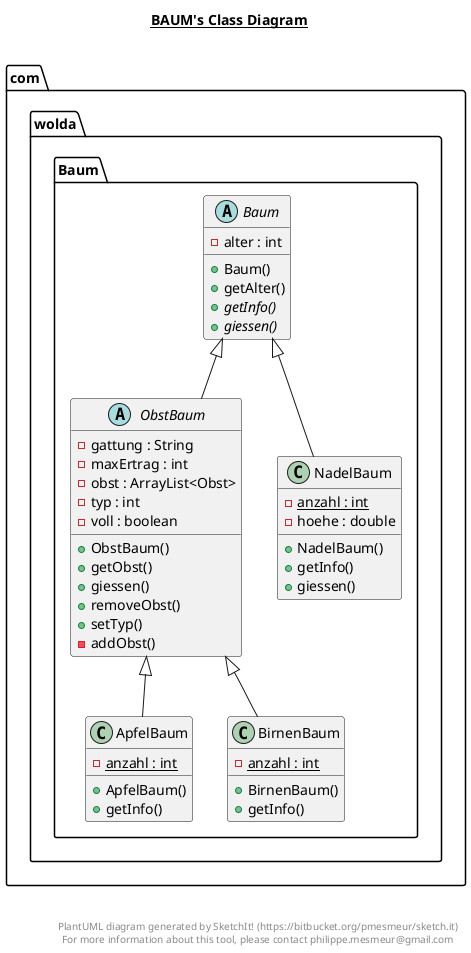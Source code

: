 @startuml

title __BAUM's Class Diagram__\n

  namespace com.wolda {
    namespace Baum {
      class com.wolda.Baum.ApfelBaum {
          {static} - anzahl : int
          + ApfelBaum()
          + getInfo()
      }
    }
  }
  

  namespace com.wolda {
    namespace Baum {
      abstract class com.wolda.Baum.Baum {
          - alter : int
          + Baum()
          + getAlter()
          {abstract} + getInfo()
          {abstract} + giessen()
      }
    }
  }
  

  namespace com.wolda {
    namespace Baum {
      class com.wolda.Baum.BirnenBaum {
          {static} - anzahl : int
          + BirnenBaum()
          + getInfo()
      }
    }
  }
  

  namespace com.wolda {
    namespace Baum {
      class com.wolda.Baum.NadelBaum {
          {static} - anzahl : int
          - hoehe : double
          + NadelBaum()
          + getInfo()
          + giessen()
      }
    }
  }
  

  namespace com.wolda {
    namespace Baum {
      abstract class com.wolda.Baum.ObstBaum {
          - gattung : String
          - maxErtrag : int
          - obst : ArrayList<Obst>
          - typ : int
          - voll : boolean
          + ObstBaum()
          + getObst()
          + giessen()
          + removeObst()
          + setTyp()
          - addObst()
      }
    }
  }
  

  com.wolda.Baum.ApfelBaum -up-|> com.wolda.Baum.ObstBaum
  com.wolda.Baum.BirnenBaum -up-|> com.wolda.Baum.ObstBaum
  com.wolda.Baum.NadelBaum -up-|> com.wolda.Baum.Baum
  com.wolda.Baum.ObstBaum -up-|> com.wolda.Baum.Baum


right footer


PlantUML diagram generated by SketchIt! (https://bitbucket.org/pmesmeur/sketch.it)
For more information about this tool, please contact philippe.mesmeur@gmail.com
endfooter

@enduml
